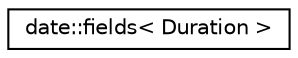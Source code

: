 digraph "Graphical Class Hierarchy"
{
 // LATEX_PDF_SIZE
  edge [fontname="Helvetica",fontsize="10",labelfontname="Helvetica",labelfontsize="10"];
  node [fontname="Helvetica",fontsize="10",shape=record];
  rankdir="LR";
  Node0 [label="date::fields\< Duration \>",height=0.2,width=0.4,color="black", fillcolor="white", style="filled",URL="$structdate_1_1fields.html",tooltip=" "];
}

